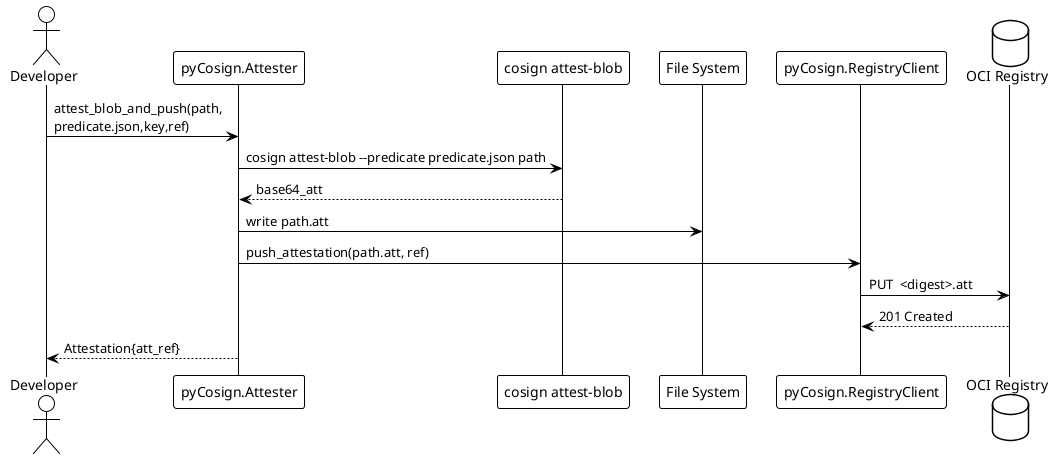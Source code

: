 @startuml Seq_Attester_A2
!theme plain
actor Developer
participant Attester      as "pyCosign.Attester"
participant CosignCLI     as "cosign attest-blob"
participant FS            as "File System"
participant RegistryCLI   as "pyCosign.RegistryClient"
database   Registry       as "OCI Registry"

Developer -> Attester : attest_blob_and_push(path,\npredicate.json,key,ref)
Attester -> CosignCLI : cosign attest-blob --predicate predicate.json path
CosignCLI --> Attester : base64_att
Attester -> FS : write path.att
Attester -> RegistryCLI : push_attestation(path.att, ref)
RegistryCLI -> Registry : PUT  <digest>.att
Registry --> RegistryCLI : 201 Created
Attester --> Developer : Attestation{att_ref}
@enduml
